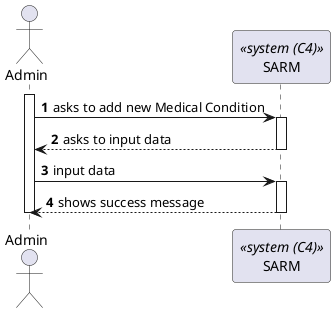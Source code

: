 @startuml process-view
autonumber

actor "Admin" as Admin
participant SARM as "SARM" <<system (C4)>>

activate Admin

    Admin -> SARM : asks to add new Medical Condition
    
    activate SARM

        SARM --> Admin : asks to input data

    deactivate SARM

    Admin -> SARM : input data

    activate SARM 
        SARM --> Admin: shows success message
        
    deactivate SARM

deactivate Admin

@enduml